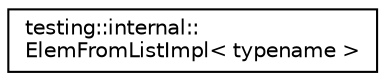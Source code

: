 digraph "Graphical Class Hierarchy"
{
 // INTERACTIVE_SVG=YES
 // LATEX_PDF_SIZE
  edge [fontname="Helvetica",fontsize="10",labelfontname="Helvetica",labelfontsize="10"];
  node [fontname="Helvetica",fontsize="10",shape=record];
  rankdir="LR";
  Node0 [label="testing::internal::\lElemFromListImpl\< typename \>",height=0.2,width=0.4,color="black", fillcolor="white", style="filled",URL="$db/d5f/structtesting_1_1internal_1_1_elem_from_list_impl.html",tooltip=" "];
}
